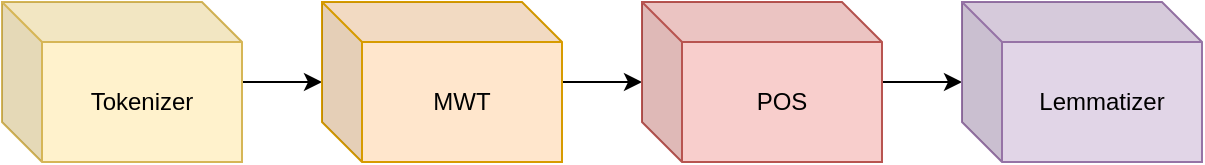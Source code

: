 <mxfile version="17.4.6" type="device"><diagram id="E2tNnuhWKnEvOAuqrVSe" name="Page-1"><mxGraphModel dx="934" dy="550" grid="1" gridSize="10" guides="1" tooltips="1" connect="1" arrows="1" fold="1" page="1" pageScale="1" pageWidth="827" pageHeight="1169" math="0" shadow="0"><root><mxCell id="0"/><mxCell id="1" parent="0"/><mxCell id="xBlG_nSMUgcQ9LnzXJcO-8" style="edgeStyle=orthogonalEdgeStyle;rounded=0;orthogonalLoop=1;jettySize=auto;html=1;" edge="1" parent="1" source="xBlG_nSMUgcQ9LnzXJcO-1"><mxGeometry relative="1" as="geometry"><mxPoint x="200" y="319" as="targetPoint"/></mxGeometry></mxCell><mxCell id="xBlG_nSMUgcQ9LnzXJcO-1" value="Tokenizer" style="shape=cube;whiteSpace=wrap;html=1;boundedLbl=1;backgroundOutline=1;darkOpacity=0.05;darkOpacity2=0.1;fillColor=#fff2cc;strokeColor=#d6b656;" vertex="1" parent="1"><mxGeometry x="40" y="279" width="120" height="80" as="geometry"/></mxCell><mxCell id="xBlG_nSMUgcQ9LnzXJcO-6" style="edgeStyle=orthogonalEdgeStyle;rounded=0;orthogonalLoop=1;jettySize=auto;html=1;" edge="1" parent="1" source="xBlG_nSMUgcQ9LnzXJcO-5"><mxGeometry relative="1" as="geometry"><mxPoint x="360" y="319" as="targetPoint"/></mxGeometry></mxCell><mxCell id="xBlG_nSMUgcQ9LnzXJcO-5" value="MWT" style="shape=cube;whiteSpace=wrap;html=1;boundedLbl=1;backgroundOutline=1;darkOpacity=0.05;darkOpacity2=0.1;fillColor=#ffe6cc;strokeColor=#d79b00;" vertex="1" parent="1"><mxGeometry x="200" y="279" width="120" height="80" as="geometry"/></mxCell><mxCell id="xBlG_nSMUgcQ9LnzXJcO-10" style="edgeStyle=orthogonalEdgeStyle;rounded=0;orthogonalLoop=1;jettySize=auto;html=1;" edge="1" parent="1" source="xBlG_nSMUgcQ9LnzXJcO-11"><mxGeometry relative="1" as="geometry"><mxPoint x="520" y="319" as="targetPoint"/></mxGeometry></mxCell><mxCell id="xBlG_nSMUgcQ9LnzXJcO-11" value="POS" style="shape=cube;whiteSpace=wrap;html=1;boundedLbl=1;backgroundOutline=1;darkOpacity=0.05;darkOpacity2=0.1;fillColor=#f8cecc;strokeColor=#b85450;" vertex="1" parent="1"><mxGeometry x="360" y="279" width="120" height="80" as="geometry"/></mxCell><mxCell id="xBlG_nSMUgcQ9LnzXJcO-13" value="Lemmatizer" style="shape=cube;whiteSpace=wrap;html=1;boundedLbl=1;backgroundOutline=1;darkOpacity=0.05;darkOpacity2=0.1;fillColor=#e1d5e7;strokeColor=#9673a6;" vertex="1" parent="1"><mxGeometry x="520" y="279" width="120" height="80" as="geometry"/></mxCell></root></mxGraphModel></diagram></mxfile>